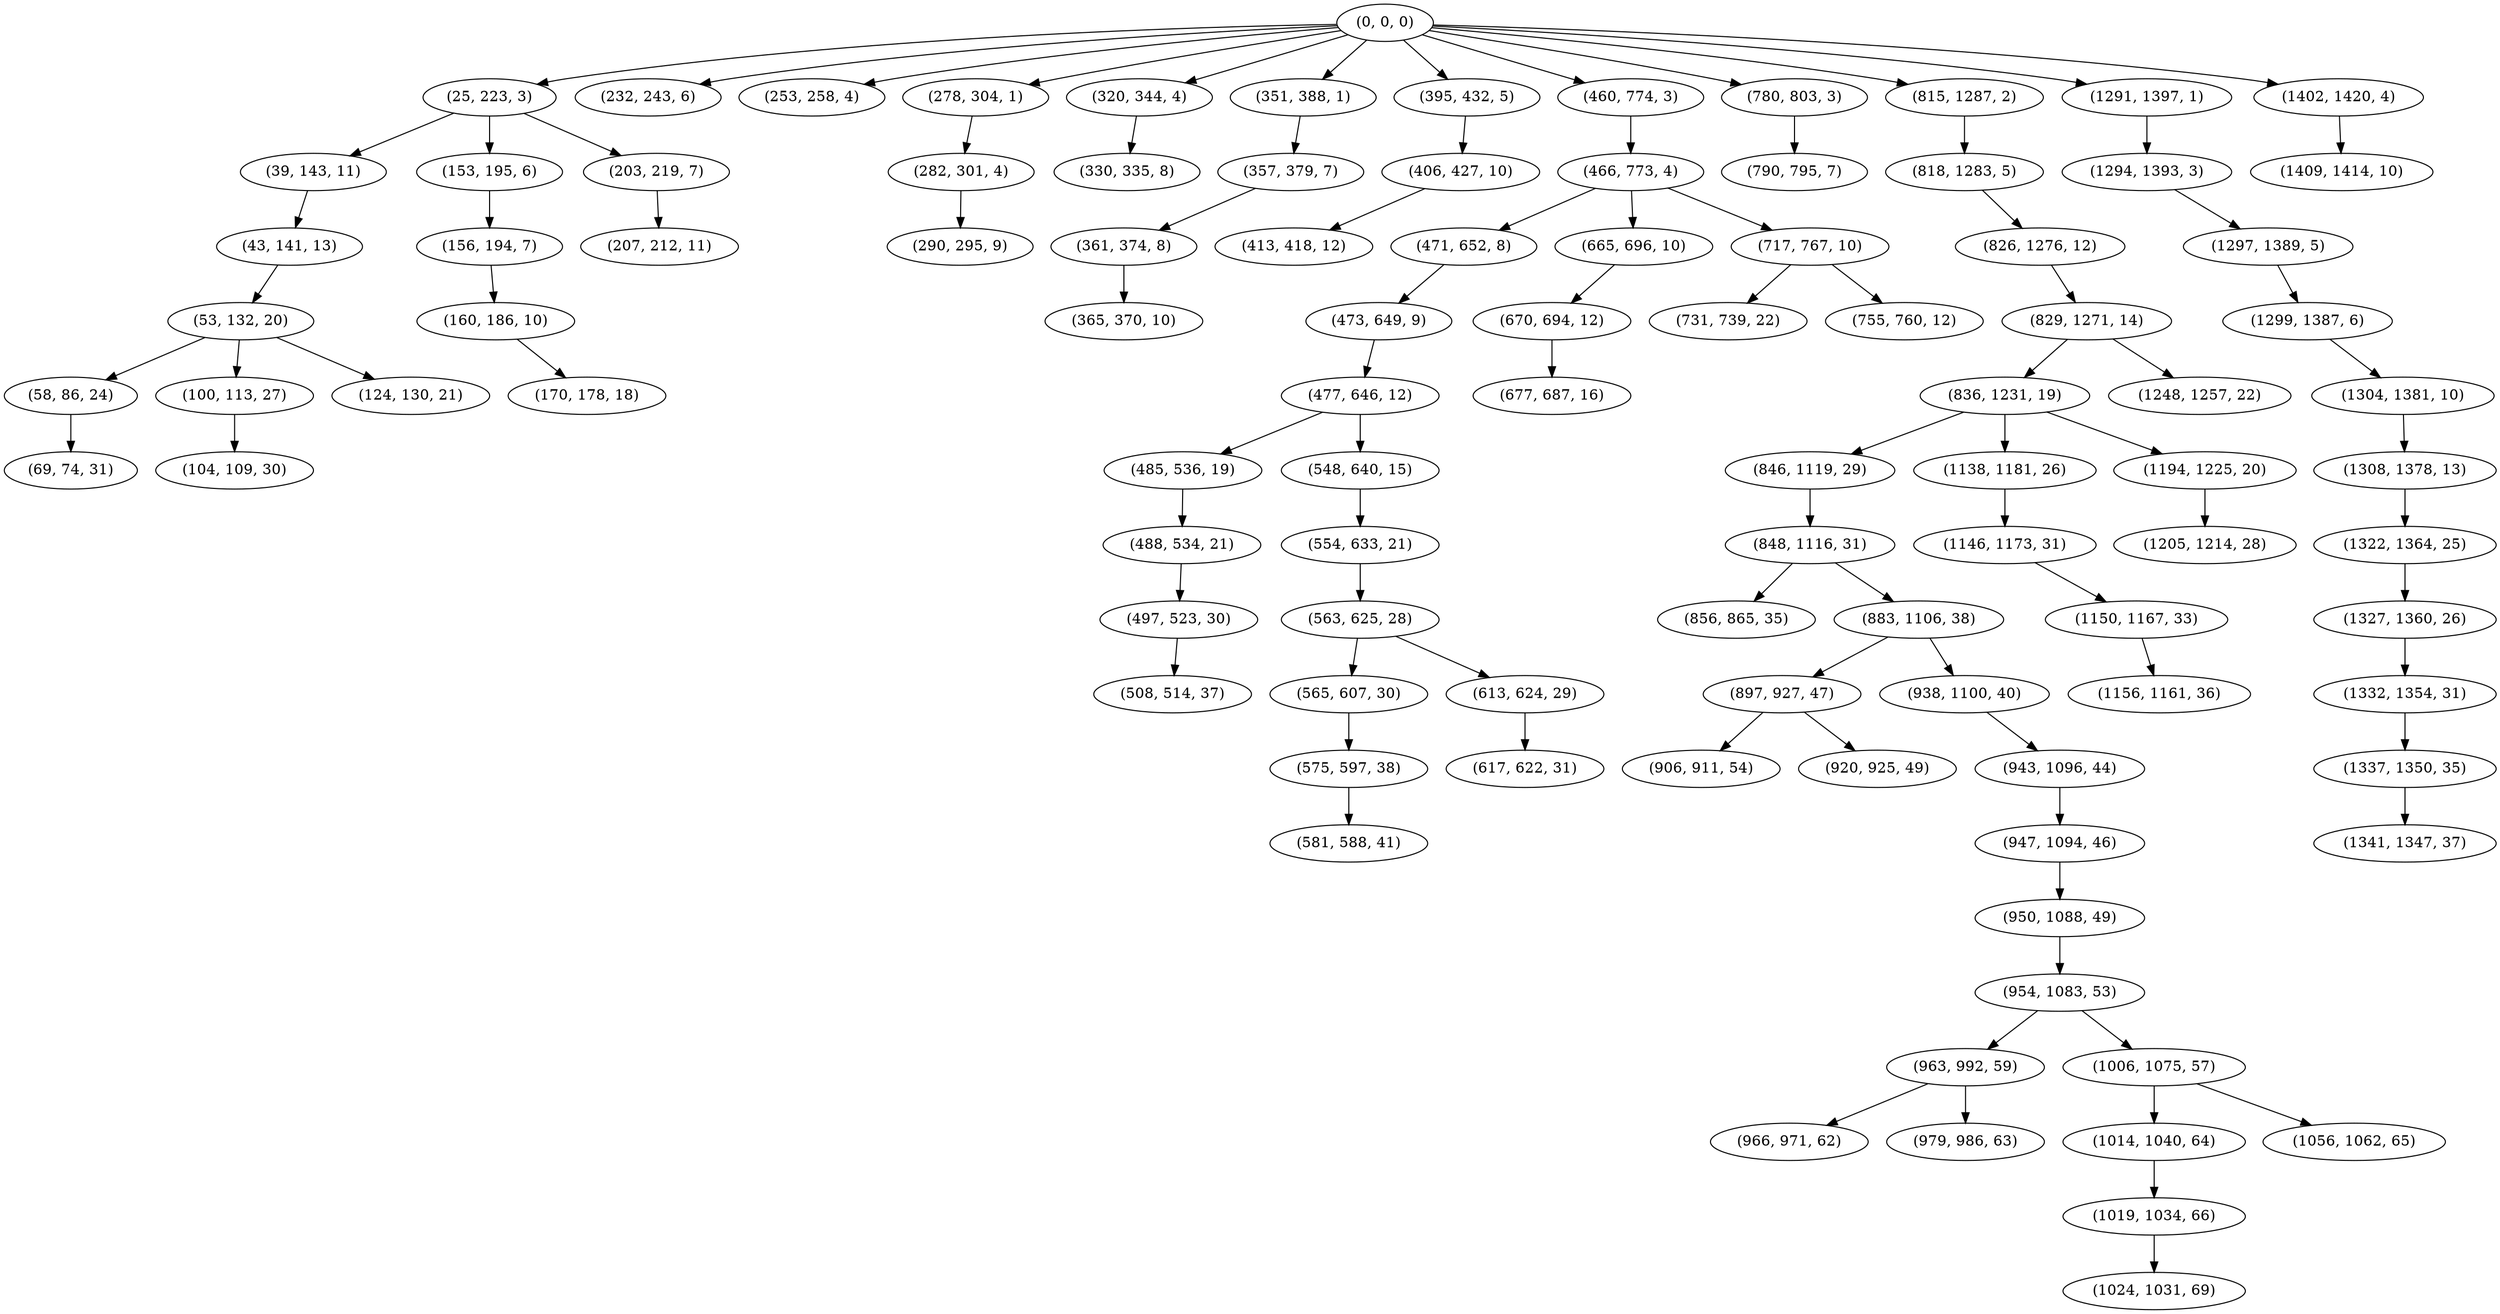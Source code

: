 digraph tree {
    "(0, 0, 0)";
    "(25, 223, 3)";
    "(39, 143, 11)";
    "(43, 141, 13)";
    "(53, 132, 20)";
    "(58, 86, 24)";
    "(69, 74, 31)";
    "(100, 113, 27)";
    "(104, 109, 30)";
    "(124, 130, 21)";
    "(153, 195, 6)";
    "(156, 194, 7)";
    "(160, 186, 10)";
    "(170, 178, 18)";
    "(203, 219, 7)";
    "(207, 212, 11)";
    "(232, 243, 6)";
    "(253, 258, 4)";
    "(278, 304, 1)";
    "(282, 301, 4)";
    "(290, 295, 9)";
    "(320, 344, 4)";
    "(330, 335, 8)";
    "(351, 388, 1)";
    "(357, 379, 7)";
    "(361, 374, 8)";
    "(365, 370, 10)";
    "(395, 432, 5)";
    "(406, 427, 10)";
    "(413, 418, 12)";
    "(460, 774, 3)";
    "(466, 773, 4)";
    "(471, 652, 8)";
    "(473, 649, 9)";
    "(477, 646, 12)";
    "(485, 536, 19)";
    "(488, 534, 21)";
    "(497, 523, 30)";
    "(508, 514, 37)";
    "(548, 640, 15)";
    "(554, 633, 21)";
    "(563, 625, 28)";
    "(565, 607, 30)";
    "(575, 597, 38)";
    "(581, 588, 41)";
    "(613, 624, 29)";
    "(617, 622, 31)";
    "(665, 696, 10)";
    "(670, 694, 12)";
    "(677, 687, 16)";
    "(717, 767, 10)";
    "(731, 739, 22)";
    "(755, 760, 12)";
    "(780, 803, 3)";
    "(790, 795, 7)";
    "(815, 1287, 2)";
    "(818, 1283, 5)";
    "(826, 1276, 12)";
    "(829, 1271, 14)";
    "(836, 1231, 19)";
    "(846, 1119, 29)";
    "(848, 1116, 31)";
    "(856, 865, 35)";
    "(883, 1106, 38)";
    "(897, 927, 47)";
    "(906, 911, 54)";
    "(920, 925, 49)";
    "(938, 1100, 40)";
    "(943, 1096, 44)";
    "(947, 1094, 46)";
    "(950, 1088, 49)";
    "(954, 1083, 53)";
    "(963, 992, 59)";
    "(966, 971, 62)";
    "(979, 986, 63)";
    "(1006, 1075, 57)";
    "(1014, 1040, 64)";
    "(1019, 1034, 66)";
    "(1024, 1031, 69)";
    "(1056, 1062, 65)";
    "(1138, 1181, 26)";
    "(1146, 1173, 31)";
    "(1150, 1167, 33)";
    "(1156, 1161, 36)";
    "(1194, 1225, 20)";
    "(1205, 1214, 28)";
    "(1248, 1257, 22)";
    "(1291, 1397, 1)";
    "(1294, 1393, 3)";
    "(1297, 1389, 5)";
    "(1299, 1387, 6)";
    "(1304, 1381, 10)";
    "(1308, 1378, 13)";
    "(1322, 1364, 25)";
    "(1327, 1360, 26)";
    "(1332, 1354, 31)";
    "(1337, 1350, 35)";
    "(1341, 1347, 37)";
    "(1402, 1420, 4)";
    "(1409, 1414, 10)";
    "(0, 0, 0)" -> "(25, 223, 3)";
    "(0, 0, 0)" -> "(232, 243, 6)";
    "(0, 0, 0)" -> "(253, 258, 4)";
    "(0, 0, 0)" -> "(278, 304, 1)";
    "(0, 0, 0)" -> "(320, 344, 4)";
    "(0, 0, 0)" -> "(351, 388, 1)";
    "(0, 0, 0)" -> "(395, 432, 5)";
    "(0, 0, 0)" -> "(460, 774, 3)";
    "(0, 0, 0)" -> "(780, 803, 3)";
    "(0, 0, 0)" -> "(815, 1287, 2)";
    "(0, 0, 0)" -> "(1291, 1397, 1)";
    "(0, 0, 0)" -> "(1402, 1420, 4)";
    "(25, 223, 3)" -> "(39, 143, 11)";
    "(25, 223, 3)" -> "(153, 195, 6)";
    "(25, 223, 3)" -> "(203, 219, 7)";
    "(39, 143, 11)" -> "(43, 141, 13)";
    "(43, 141, 13)" -> "(53, 132, 20)";
    "(53, 132, 20)" -> "(58, 86, 24)";
    "(53, 132, 20)" -> "(100, 113, 27)";
    "(53, 132, 20)" -> "(124, 130, 21)";
    "(58, 86, 24)" -> "(69, 74, 31)";
    "(100, 113, 27)" -> "(104, 109, 30)";
    "(153, 195, 6)" -> "(156, 194, 7)";
    "(156, 194, 7)" -> "(160, 186, 10)";
    "(160, 186, 10)" -> "(170, 178, 18)";
    "(203, 219, 7)" -> "(207, 212, 11)";
    "(278, 304, 1)" -> "(282, 301, 4)";
    "(282, 301, 4)" -> "(290, 295, 9)";
    "(320, 344, 4)" -> "(330, 335, 8)";
    "(351, 388, 1)" -> "(357, 379, 7)";
    "(357, 379, 7)" -> "(361, 374, 8)";
    "(361, 374, 8)" -> "(365, 370, 10)";
    "(395, 432, 5)" -> "(406, 427, 10)";
    "(406, 427, 10)" -> "(413, 418, 12)";
    "(460, 774, 3)" -> "(466, 773, 4)";
    "(466, 773, 4)" -> "(471, 652, 8)";
    "(466, 773, 4)" -> "(665, 696, 10)";
    "(466, 773, 4)" -> "(717, 767, 10)";
    "(471, 652, 8)" -> "(473, 649, 9)";
    "(473, 649, 9)" -> "(477, 646, 12)";
    "(477, 646, 12)" -> "(485, 536, 19)";
    "(477, 646, 12)" -> "(548, 640, 15)";
    "(485, 536, 19)" -> "(488, 534, 21)";
    "(488, 534, 21)" -> "(497, 523, 30)";
    "(497, 523, 30)" -> "(508, 514, 37)";
    "(548, 640, 15)" -> "(554, 633, 21)";
    "(554, 633, 21)" -> "(563, 625, 28)";
    "(563, 625, 28)" -> "(565, 607, 30)";
    "(563, 625, 28)" -> "(613, 624, 29)";
    "(565, 607, 30)" -> "(575, 597, 38)";
    "(575, 597, 38)" -> "(581, 588, 41)";
    "(613, 624, 29)" -> "(617, 622, 31)";
    "(665, 696, 10)" -> "(670, 694, 12)";
    "(670, 694, 12)" -> "(677, 687, 16)";
    "(717, 767, 10)" -> "(731, 739, 22)";
    "(717, 767, 10)" -> "(755, 760, 12)";
    "(780, 803, 3)" -> "(790, 795, 7)";
    "(815, 1287, 2)" -> "(818, 1283, 5)";
    "(818, 1283, 5)" -> "(826, 1276, 12)";
    "(826, 1276, 12)" -> "(829, 1271, 14)";
    "(829, 1271, 14)" -> "(836, 1231, 19)";
    "(829, 1271, 14)" -> "(1248, 1257, 22)";
    "(836, 1231, 19)" -> "(846, 1119, 29)";
    "(836, 1231, 19)" -> "(1138, 1181, 26)";
    "(836, 1231, 19)" -> "(1194, 1225, 20)";
    "(846, 1119, 29)" -> "(848, 1116, 31)";
    "(848, 1116, 31)" -> "(856, 865, 35)";
    "(848, 1116, 31)" -> "(883, 1106, 38)";
    "(883, 1106, 38)" -> "(897, 927, 47)";
    "(883, 1106, 38)" -> "(938, 1100, 40)";
    "(897, 927, 47)" -> "(906, 911, 54)";
    "(897, 927, 47)" -> "(920, 925, 49)";
    "(938, 1100, 40)" -> "(943, 1096, 44)";
    "(943, 1096, 44)" -> "(947, 1094, 46)";
    "(947, 1094, 46)" -> "(950, 1088, 49)";
    "(950, 1088, 49)" -> "(954, 1083, 53)";
    "(954, 1083, 53)" -> "(963, 992, 59)";
    "(954, 1083, 53)" -> "(1006, 1075, 57)";
    "(963, 992, 59)" -> "(966, 971, 62)";
    "(963, 992, 59)" -> "(979, 986, 63)";
    "(1006, 1075, 57)" -> "(1014, 1040, 64)";
    "(1006, 1075, 57)" -> "(1056, 1062, 65)";
    "(1014, 1040, 64)" -> "(1019, 1034, 66)";
    "(1019, 1034, 66)" -> "(1024, 1031, 69)";
    "(1138, 1181, 26)" -> "(1146, 1173, 31)";
    "(1146, 1173, 31)" -> "(1150, 1167, 33)";
    "(1150, 1167, 33)" -> "(1156, 1161, 36)";
    "(1194, 1225, 20)" -> "(1205, 1214, 28)";
    "(1291, 1397, 1)" -> "(1294, 1393, 3)";
    "(1294, 1393, 3)" -> "(1297, 1389, 5)";
    "(1297, 1389, 5)" -> "(1299, 1387, 6)";
    "(1299, 1387, 6)" -> "(1304, 1381, 10)";
    "(1304, 1381, 10)" -> "(1308, 1378, 13)";
    "(1308, 1378, 13)" -> "(1322, 1364, 25)";
    "(1322, 1364, 25)" -> "(1327, 1360, 26)";
    "(1327, 1360, 26)" -> "(1332, 1354, 31)";
    "(1332, 1354, 31)" -> "(1337, 1350, 35)";
    "(1337, 1350, 35)" -> "(1341, 1347, 37)";
    "(1402, 1420, 4)" -> "(1409, 1414, 10)";
}
